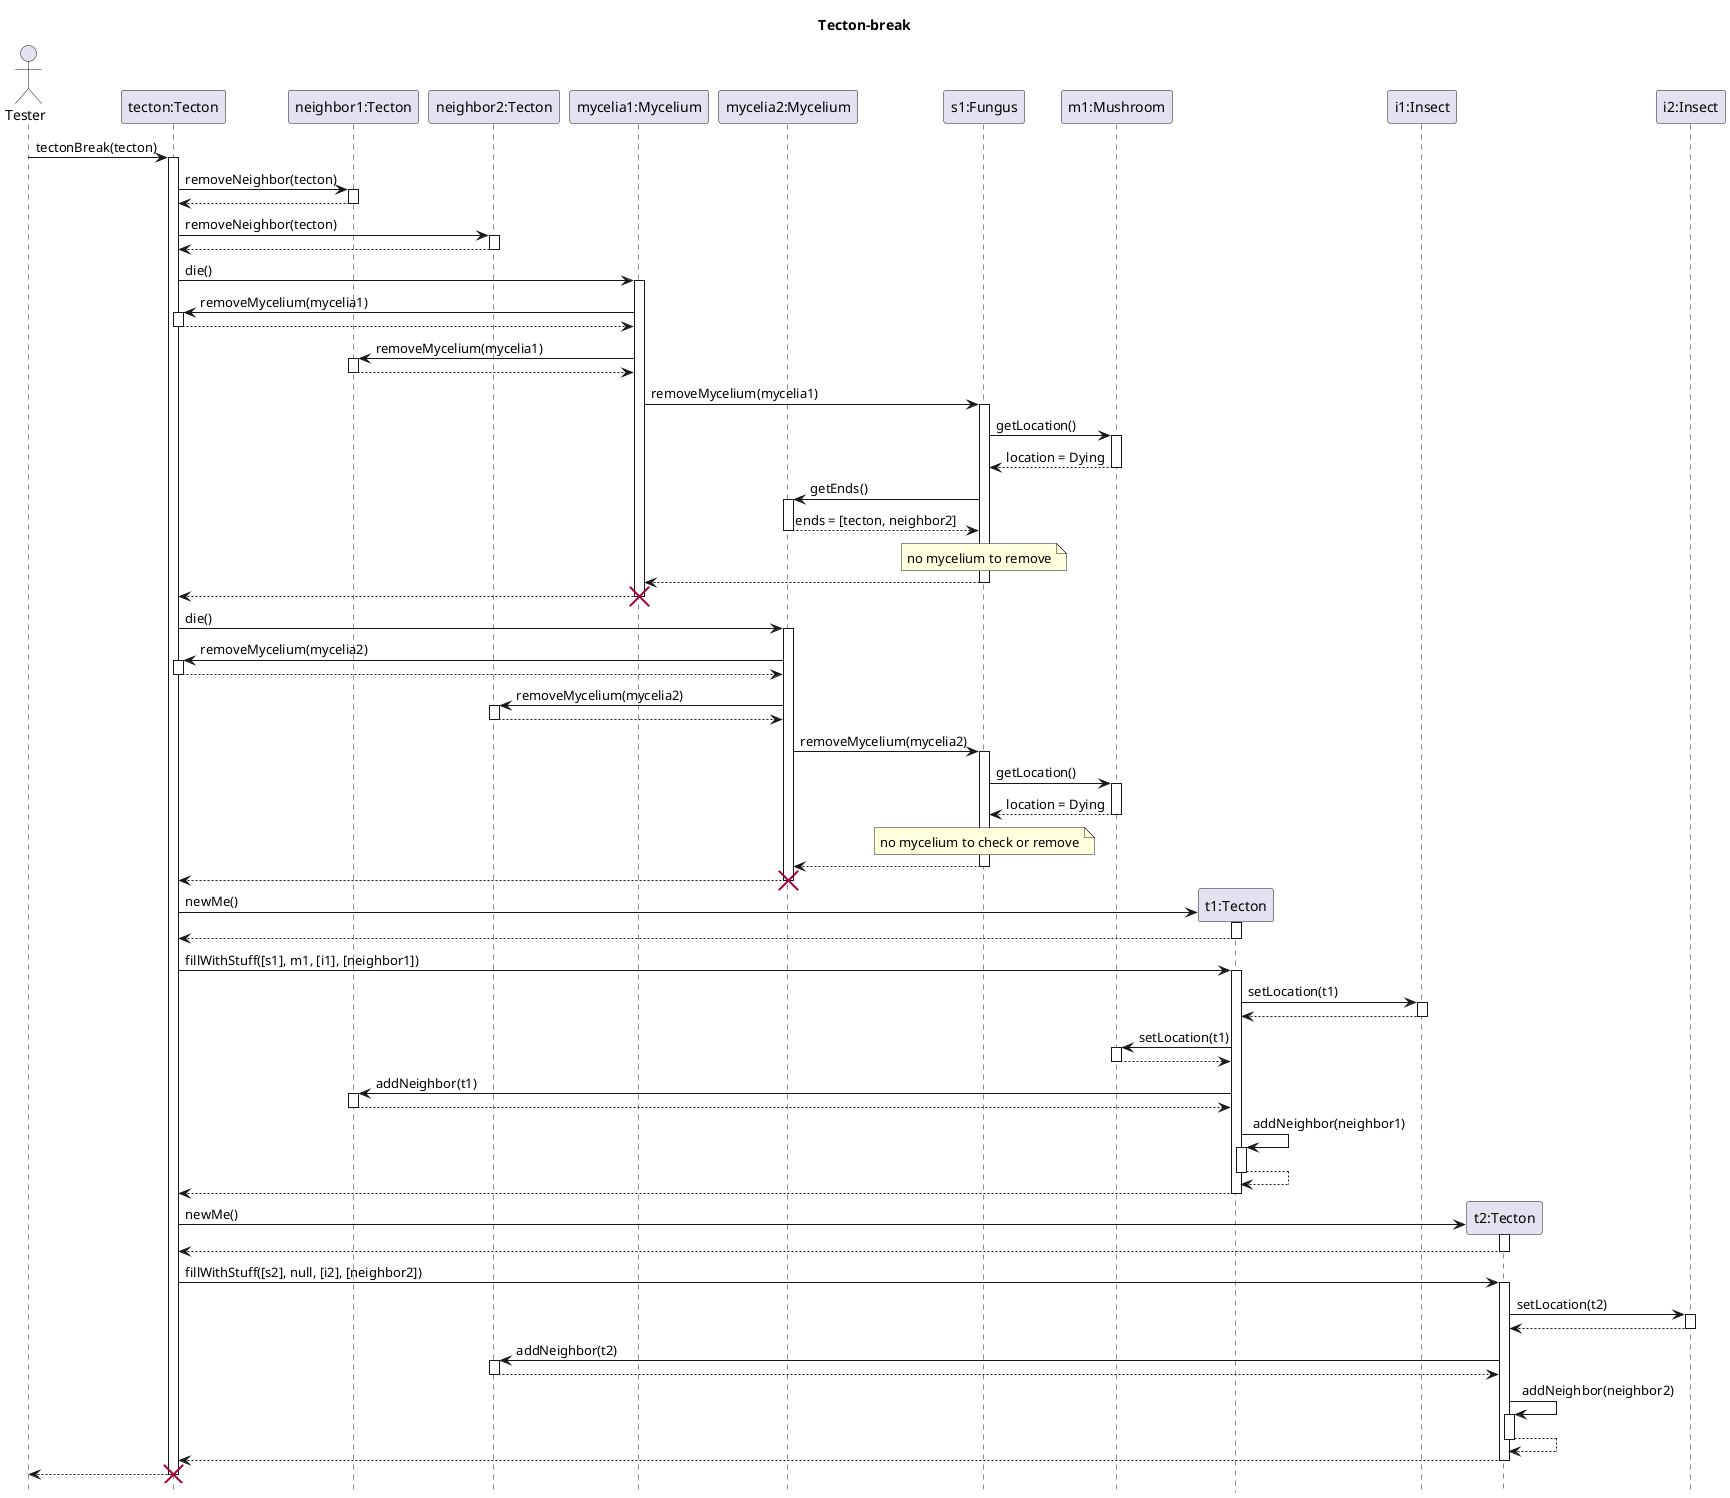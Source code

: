 @startuml Tecton/tecton-break-seq
hide footbox

title Tecton-break

actor Tester
participant "tecton:Tecton" as Dying
participant "neighbor1:Tecton" as neighbor1
participant "neighbor2:Tecton" as neighbor2
participant "mycelia1:Mycelium" as mycelia1
participant "mycelia2:Mycelium" as mycelia2

participant "s1:Fungus" as s1

Tester -> Dying : tectonBreak(tecton)
activate Dying

    participant "m1:Mushroom" as mushroom
    Dying -> neighbor1 : removeNeighbor(tecton)
    activate neighbor1
    return

    Dying -> neighbor2 : removeNeighbor(tecton)
    activate neighbor2
    return

            Dying -> mycelia1 : die()

                activate mycelia1
                mycelia1 -> Dying : removeMycelium(mycelia1)
                activate Dying
                return
                mycelia1 -> neighbor1 : removeMycelium(mycelia1)
                activate neighbor1
                return
                mycelia1 -> s1 : removeMycelium(mycelia1)
                activate s1
                s1 -> mushroom : getLocation()
                activate mushroom
                return location = Dying
                s1 -> mycelia2 : getEnds()
                activate mycelia2
                return ends = [tecton, neighbor2]

                note over s1 : no mycelium to remove
                return

            return
            destroy mycelia1

            Dying -> mycelia2 : die()
            activate mycelia2
                mycelia2 -> Dying : removeMycelium(mycelia2)
                activate Dying
                return
                mycelia2 -> neighbor2 : removeMycelium(mycelia2)
                activate neighbor2
                return
                mycelia2 -> s1 : removeMycelium(mycelia2)
                activate s1
                s1 -> mushroom : getLocation()
                activate mushroom
                return location = Dying

                note over s1 : no mycelium to check or remove
                return
            return
            destroy mycelia2



    create "t1:Tecton" as New1
    Dying -> New1 : newMe()
    activate New1
    return
    Dying -> New1 : fillWithStuff([s1], m1, [i1], [neighbor1])
    activate New1

            participant "i1:Insect" as insect1

            New1 -> insect1 : setLocation(t1)
            activate insect1
            return

            New1 -> mushroom : setLocation(t1)
            activate mushroom
            return

            New1 -> neighbor1 : addNeighbor(t1)
            activate neighbor1
            return

            New1 -> New1 : addNeighbor(neighbor1)
            activate New1
            return

    return

    create "t2:Tecton" as New2
    Dying -> New2 : newMe()
    activate New2
    return

    Dying -> New2 : fillWithStuff([s2], null, [i2], [neighbor2])
    activate New2

            participant "i2:Insect" as insect2

            New2 -> insect2 : setLocation(t2)
            activate insect2
            return

            New2 -> neighbor2 : addNeighbor(t2)
            activate neighbor2
            return

            New2 -> New2 : addNeighbor(neighbor2)
            activate New2
            return

    return

return
destroy Dying

@enduml